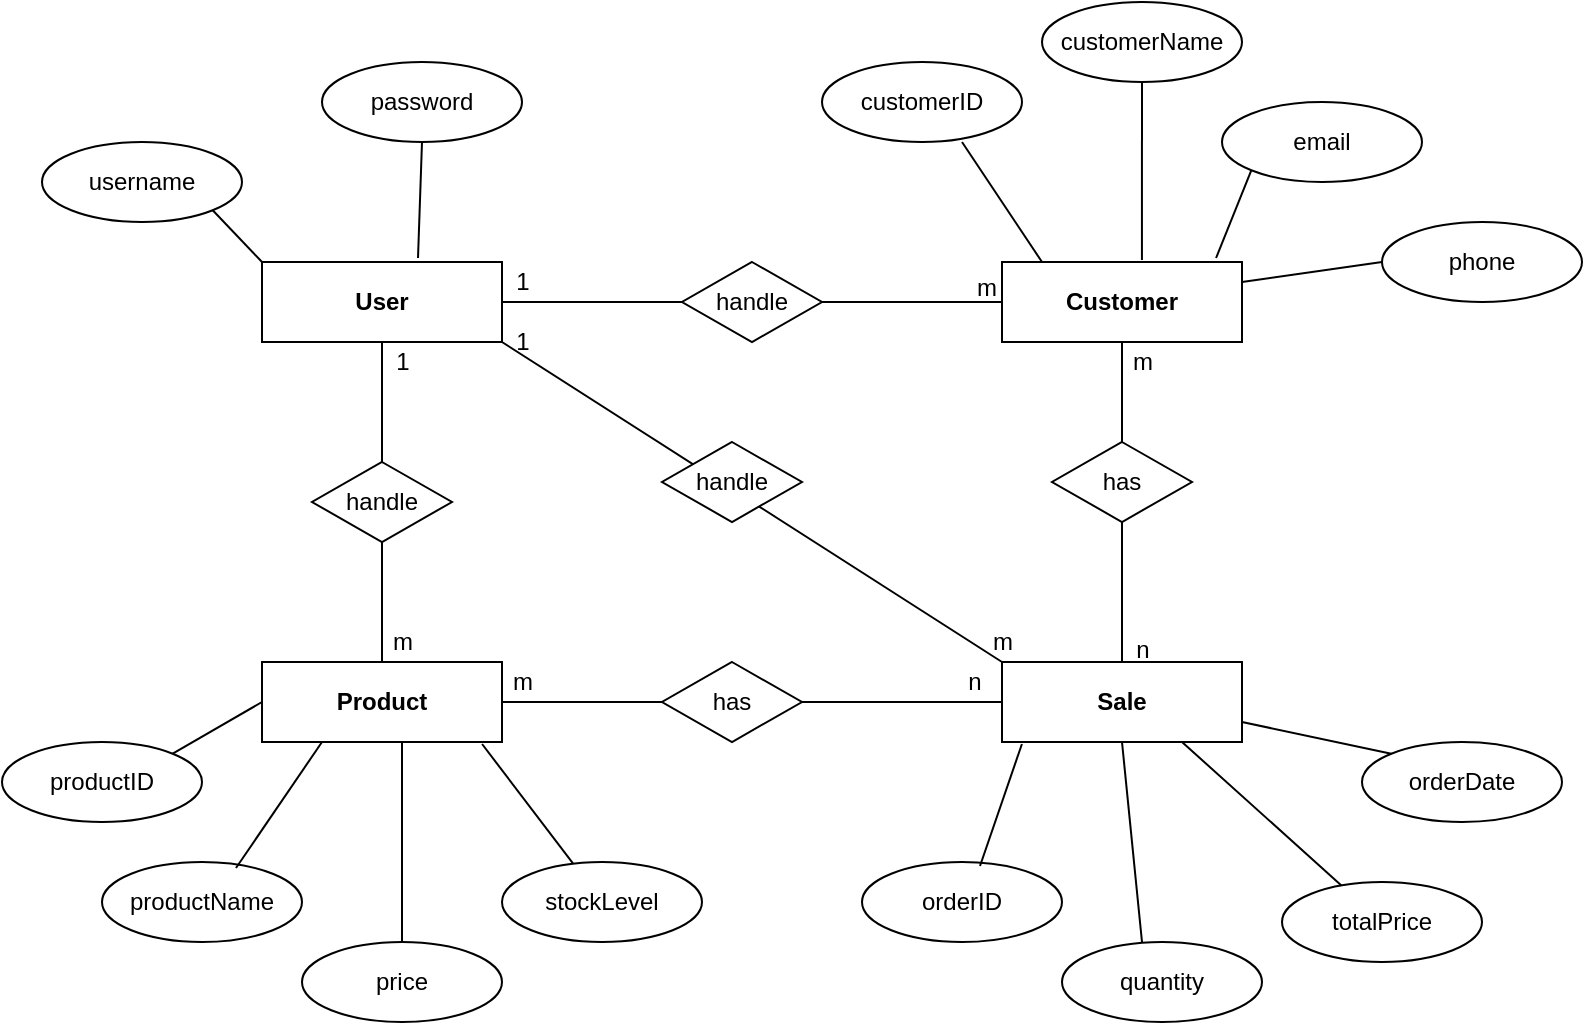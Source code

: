 <mxfile version="20.8.16" type="device"><diagram name="Page-1" id="_gx3PlZuvQZiriYOpws2"><mxGraphModel dx="864" dy="512" grid="1" gridSize="10" guides="1" tooltips="1" connect="1" arrows="1" fold="1" page="1" pageScale="1" pageWidth="827" pageHeight="1169" math="0" shadow="0"><root><mxCell id="0"/><mxCell id="1" parent="0"/><mxCell id="r2A5-_N-lfSpa0R2aoeu-1" value="&lt;b&gt;User&lt;/b&gt;" style="rounded=0;whiteSpace=wrap;html=1;" parent="1" vertex="1"><mxGeometry x="150" y="160" width="120" height="40" as="geometry"/></mxCell><mxCell id="r2A5-_N-lfSpa0R2aoeu-2" value="&lt;b&gt;Customer&lt;/b&gt;" style="rounded=0;whiteSpace=wrap;html=1;" parent="1" vertex="1"><mxGeometry x="520" y="160" width="120" height="40" as="geometry"/></mxCell><mxCell id="r2A5-_N-lfSpa0R2aoeu-3" value="&lt;b&gt;Product&lt;/b&gt;" style="rounded=0;whiteSpace=wrap;html=1;" parent="1" vertex="1"><mxGeometry x="150" y="360" width="120" height="40" as="geometry"/></mxCell><mxCell id="r2A5-_N-lfSpa0R2aoeu-4" value="&lt;b&gt;Sale&lt;/b&gt;" style="rounded=0;whiteSpace=wrap;html=1;" parent="1" vertex="1"><mxGeometry x="520" y="360" width="120" height="40" as="geometry"/></mxCell><mxCell id="r2A5-_N-lfSpa0R2aoeu-5" value="username" style="ellipse;whiteSpace=wrap;html=1;" parent="1" vertex="1"><mxGeometry x="40" y="100" width="100" height="40" as="geometry"/></mxCell><mxCell id="r2A5-_N-lfSpa0R2aoeu-6" value="password" style="ellipse;whiteSpace=wrap;html=1;" parent="1" vertex="1"><mxGeometry x="180" y="60" width="100" height="40" as="geometry"/></mxCell><mxCell id="r2A5-_N-lfSpa0R2aoeu-7" value="customerID" style="ellipse;whiteSpace=wrap;html=1;" parent="1" vertex="1"><mxGeometry x="430" y="60" width="100" height="40" as="geometry"/></mxCell><mxCell id="r2A5-_N-lfSpa0R2aoeu-8" value="customerName" style="ellipse;whiteSpace=wrap;html=1;" parent="1" vertex="1"><mxGeometry x="540" y="30" width="100" height="40" as="geometry"/></mxCell><mxCell id="r2A5-_N-lfSpa0R2aoeu-10" value="email" style="ellipse;whiteSpace=wrap;html=1;" parent="1" vertex="1"><mxGeometry x="630" y="80" width="100" height="40" as="geometry"/></mxCell><mxCell id="r2A5-_N-lfSpa0R2aoeu-11" value="phone" style="ellipse;whiteSpace=wrap;html=1;" parent="1" vertex="1"><mxGeometry x="710" y="140" width="100" height="40" as="geometry"/></mxCell><mxCell id="r2A5-_N-lfSpa0R2aoeu-12" value="productID" style="ellipse;whiteSpace=wrap;html=1;" parent="1" vertex="1"><mxGeometry x="20" y="400" width="100" height="40" as="geometry"/></mxCell><mxCell id="r2A5-_N-lfSpa0R2aoeu-13" value="productName" style="ellipse;whiteSpace=wrap;html=1;" parent="1" vertex="1"><mxGeometry x="70" y="460" width="100" height="40" as="geometry"/></mxCell><mxCell id="r2A5-_N-lfSpa0R2aoeu-14" value="price" style="ellipse;whiteSpace=wrap;html=1;" parent="1" vertex="1"><mxGeometry x="170" y="500" width="100" height="40" as="geometry"/></mxCell><mxCell id="r2A5-_N-lfSpa0R2aoeu-15" value="stockLevel" style="ellipse;whiteSpace=wrap;html=1;" parent="1" vertex="1"><mxGeometry x="270" y="460" width="100" height="40" as="geometry"/></mxCell><mxCell id="r2A5-_N-lfSpa0R2aoeu-16" value="orderID" style="ellipse;whiteSpace=wrap;html=1;" parent="1" vertex="1"><mxGeometry x="450" y="460" width="100" height="40" as="geometry"/></mxCell><mxCell id="r2A5-_N-lfSpa0R2aoeu-17" value="quantity" style="ellipse;whiteSpace=wrap;html=1;" parent="1" vertex="1"><mxGeometry x="550" y="500" width="100" height="40" as="geometry"/></mxCell><mxCell id="r2A5-_N-lfSpa0R2aoeu-18" value="totalPrice" style="ellipse;whiteSpace=wrap;html=1;" parent="1" vertex="1"><mxGeometry x="660" y="470" width="100" height="40" as="geometry"/></mxCell><mxCell id="r2A5-_N-lfSpa0R2aoeu-19" value="orderDate" style="ellipse;whiteSpace=wrap;html=1;" parent="1" vertex="1"><mxGeometry x="700" y="400" width="100" height="40" as="geometry"/></mxCell><mxCell id="r2A5-_N-lfSpa0R2aoeu-20" value="" style="endArrow=none;html=1;rounded=0;exitX=1;exitY=1;exitDx=0;exitDy=0;entryX=0;entryY=0;entryDx=0;entryDy=0;" parent="1" source="r2A5-_N-lfSpa0R2aoeu-5" target="r2A5-_N-lfSpa0R2aoeu-1" edge="1"><mxGeometry width="50" height="50" relative="1" as="geometry"><mxPoint x="390" y="360" as="sourcePoint"/><mxPoint x="440" y="310" as="targetPoint"/></mxGeometry></mxCell><mxCell id="r2A5-_N-lfSpa0R2aoeu-21" value="" style="endArrow=none;html=1;rounded=0;entryX=0.5;entryY=1;entryDx=0;entryDy=0;exitX=0.65;exitY=-0.05;exitDx=0;exitDy=0;exitPerimeter=0;" parent="1" source="r2A5-_N-lfSpa0R2aoeu-1" target="r2A5-_N-lfSpa0R2aoeu-6" edge="1"><mxGeometry width="50" height="50" relative="1" as="geometry"><mxPoint x="390" y="310" as="sourcePoint"/><mxPoint x="440" y="260" as="targetPoint"/></mxGeometry></mxCell><mxCell id="r2A5-_N-lfSpa0R2aoeu-22" value="" style="endArrow=none;html=1;rounded=0;" parent="1" edge="1"><mxGeometry width="50" height="50" relative="1" as="geometry"><mxPoint x="540" y="160" as="sourcePoint"/><mxPoint x="500" y="100" as="targetPoint"/></mxGeometry></mxCell><mxCell id="r2A5-_N-lfSpa0R2aoeu-24" value="" style="endArrow=none;html=1;rounded=0;entryX=0.5;entryY=1;entryDx=0;entryDy=0;exitX=0.583;exitY=-0.025;exitDx=0;exitDy=0;exitPerimeter=0;" parent="1" source="r2A5-_N-lfSpa0R2aoeu-2" target="r2A5-_N-lfSpa0R2aoeu-8" edge="1"><mxGeometry width="50" height="50" relative="1" as="geometry"><mxPoint x="390" y="310" as="sourcePoint"/><mxPoint x="440" y="260" as="targetPoint"/></mxGeometry></mxCell><mxCell id="r2A5-_N-lfSpa0R2aoeu-25" value="" style="endArrow=none;html=1;rounded=0;entryX=0;entryY=1;entryDx=0;entryDy=0;exitX=0.892;exitY=-0.05;exitDx=0;exitDy=0;exitPerimeter=0;" parent="1" source="r2A5-_N-lfSpa0R2aoeu-2" target="r2A5-_N-lfSpa0R2aoeu-10" edge="1"><mxGeometry width="50" height="50" relative="1" as="geometry"><mxPoint x="390" y="280" as="sourcePoint"/><mxPoint x="440" y="230" as="targetPoint"/></mxGeometry></mxCell><mxCell id="r2A5-_N-lfSpa0R2aoeu-26" value="" style="endArrow=none;html=1;rounded=0;entryX=0;entryY=0.5;entryDx=0;entryDy=0;exitX=1;exitY=0.25;exitDx=0;exitDy=0;" parent="1" source="r2A5-_N-lfSpa0R2aoeu-2" target="r2A5-_N-lfSpa0R2aoeu-11" edge="1"><mxGeometry width="50" height="50" relative="1" as="geometry"><mxPoint x="390" y="280" as="sourcePoint"/><mxPoint x="440" y="230" as="targetPoint"/></mxGeometry></mxCell><mxCell id="r2A5-_N-lfSpa0R2aoeu-27" value="" style="endArrow=none;html=1;rounded=0;exitX=1;exitY=0;exitDx=0;exitDy=0;entryX=0;entryY=0.5;entryDx=0;entryDy=0;" parent="1" source="r2A5-_N-lfSpa0R2aoeu-12" target="r2A5-_N-lfSpa0R2aoeu-3" edge="1"><mxGeometry width="50" height="50" relative="1" as="geometry"><mxPoint x="390" y="500" as="sourcePoint"/><mxPoint x="440" y="450" as="targetPoint"/></mxGeometry></mxCell><mxCell id="r2A5-_N-lfSpa0R2aoeu-28" value="" style="endArrow=none;html=1;rounded=0;exitX=0.67;exitY=0.075;exitDx=0;exitDy=0;entryX=0.25;entryY=1;entryDx=0;entryDy=0;exitPerimeter=0;" parent="1" source="r2A5-_N-lfSpa0R2aoeu-13" target="r2A5-_N-lfSpa0R2aoeu-3" edge="1"><mxGeometry width="50" height="50" relative="1" as="geometry"><mxPoint x="390" y="500" as="sourcePoint"/><mxPoint x="440" y="450" as="targetPoint"/></mxGeometry></mxCell><mxCell id="r2A5-_N-lfSpa0R2aoeu-29" value="" style="endArrow=none;html=1;rounded=0;" parent="1" source="r2A5-_N-lfSpa0R2aoeu-14" edge="1"><mxGeometry width="50" height="50" relative="1" as="geometry"><mxPoint x="400" y="510" as="sourcePoint"/><mxPoint x="220" y="400" as="targetPoint"/></mxGeometry></mxCell><mxCell id="r2A5-_N-lfSpa0R2aoeu-30" value="" style="endArrow=none;html=1;rounded=0;entryX=0.917;entryY=1.025;entryDx=0;entryDy=0;entryPerimeter=0;" parent="1" source="r2A5-_N-lfSpa0R2aoeu-15" target="r2A5-_N-lfSpa0R2aoeu-3" edge="1"><mxGeometry width="50" height="50" relative="1" as="geometry"><mxPoint x="410" y="520" as="sourcePoint"/><mxPoint x="260" y="410" as="targetPoint"/></mxGeometry></mxCell><mxCell id="r2A5-_N-lfSpa0R2aoeu-31" value="" style="endArrow=none;html=1;rounded=0;entryX=0.083;entryY=1.025;entryDx=0;entryDy=0;exitX=0.59;exitY=0.05;exitDx=0;exitDy=0;exitPerimeter=0;entryPerimeter=0;" parent="1" source="r2A5-_N-lfSpa0R2aoeu-16" target="r2A5-_N-lfSpa0R2aoeu-4" edge="1"><mxGeometry width="50" height="50" relative="1" as="geometry"><mxPoint x="390" y="500" as="sourcePoint"/><mxPoint x="440" y="450" as="targetPoint"/></mxGeometry></mxCell><mxCell id="r2A5-_N-lfSpa0R2aoeu-32" value="" style="endArrow=none;html=1;rounded=0;entryX=0.5;entryY=1;entryDx=0;entryDy=0;" parent="1" target="r2A5-_N-lfSpa0R2aoeu-4" edge="1"><mxGeometry width="50" height="50" relative="1" as="geometry"><mxPoint x="590" y="500" as="sourcePoint"/><mxPoint x="570" y="410" as="targetPoint"/></mxGeometry></mxCell><mxCell id="r2A5-_N-lfSpa0R2aoeu-33" value="" style="endArrow=none;html=1;rounded=0;" parent="1" source="r2A5-_N-lfSpa0R2aoeu-18" edge="1"><mxGeometry width="50" height="50" relative="1" as="geometry"><mxPoint x="410" y="520" as="sourcePoint"/><mxPoint x="610" y="400" as="targetPoint"/></mxGeometry></mxCell><mxCell id="r2A5-_N-lfSpa0R2aoeu-34" value="" style="endArrow=none;html=1;rounded=0;entryX=1;entryY=0.75;entryDx=0;entryDy=0;exitX=0;exitY=0;exitDx=0;exitDy=0;" parent="1" source="r2A5-_N-lfSpa0R2aoeu-19" target="r2A5-_N-lfSpa0R2aoeu-4" edge="1"><mxGeometry width="50" height="50" relative="1" as="geometry"><mxPoint x="700" y="410" as="sourcePoint"/><mxPoint x="470" y="480" as="targetPoint"/></mxGeometry></mxCell><mxCell id="r2A5-_N-lfSpa0R2aoeu-36" value="" style="endArrow=none;html=1;rounded=0;exitX=1;exitY=0.5;exitDx=0;exitDy=0;entryX=0;entryY=0.5;entryDx=0;entryDy=0;startArrow=none;" parent="1" source="r2A5-_N-lfSpa0R2aoeu-41" target="r2A5-_N-lfSpa0R2aoeu-2" edge="1"><mxGeometry width="50" height="50" relative="1" as="geometry"><mxPoint x="290" y="200" as="sourcePoint"/><mxPoint x="440" y="320" as="targetPoint"/></mxGeometry></mxCell><mxCell id="r2A5-_N-lfSpa0R2aoeu-37" value="" style="endArrow=none;html=1;rounded=0;entryX=0.5;entryY=1;entryDx=0;entryDy=0;" parent="1" source="r2A5-_N-lfSpa0R2aoeu-3" target="r2A5-_N-lfSpa0R2aoeu-1" edge="1"><mxGeometry width="50" height="50" relative="1" as="geometry"><mxPoint x="390" y="370" as="sourcePoint"/><mxPoint x="310" y="270" as="targetPoint"/></mxGeometry></mxCell><mxCell id="r2A5-_N-lfSpa0R2aoeu-38" value="" style="endArrow=none;html=1;rounded=0;entryX=0.5;entryY=1;entryDx=0;entryDy=0;exitX=0.5;exitY=0;exitDx=0;exitDy=0;startArrow=none;" parent="1" source="r2A5-_N-lfSpa0R2aoeu-48" target="r2A5-_N-lfSpa0R2aoeu-2" edge="1"><mxGeometry width="50" height="50" relative="1" as="geometry"><mxPoint x="390" y="360" as="sourcePoint"/><mxPoint x="440" y="310" as="targetPoint"/></mxGeometry></mxCell><mxCell id="r2A5-_N-lfSpa0R2aoeu-39" value="" style="endArrow=none;html=1;rounded=0;exitX=1;exitY=0.5;exitDx=0;exitDy=0;entryX=0;entryY=0.5;entryDx=0;entryDy=0;startArrow=none;" parent="1" source="r2A5-_N-lfSpa0R2aoeu-45" target="r2A5-_N-lfSpa0R2aoeu-4" edge="1"><mxGeometry width="50" height="50" relative="1" as="geometry"><mxPoint x="390" y="360" as="sourcePoint"/><mxPoint x="440" y="310" as="targetPoint"/></mxGeometry></mxCell><mxCell id="r2A5-_N-lfSpa0R2aoeu-40" value="" style="endArrow=none;html=1;rounded=0;entryX=1;entryY=1;entryDx=0;entryDy=0;exitX=0;exitY=0;exitDx=0;exitDy=0;" parent="1" source="r2A5-_N-lfSpa0R2aoeu-4" target="r2A5-_N-lfSpa0R2aoeu-1" edge="1"><mxGeometry width="50" height="50" relative="1" as="geometry"><mxPoint x="390" y="360" as="sourcePoint"/><mxPoint x="440" y="310" as="targetPoint"/></mxGeometry></mxCell><mxCell id="r2A5-_N-lfSpa0R2aoeu-42" value="" style="endArrow=none;html=1;rounded=0;exitX=1;exitY=0.5;exitDx=0;exitDy=0;entryX=0;entryY=0.5;entryDx=0;entryDy=0;" parent="1" source="r2A5-_N-lfSpa0R2aoeu-1" target="r2A5-_N-lfSpa0R2aoeu-41" edge="1"><mxGeometry width="50" height="50" relative="1" as="geometry"><mxPoint x="270" y="180" as="sourcePoint"/><mxPoint x="520" y="180" as="targetPoint"/></mxGeometry></mxCell><mxCell id="r2A5-_N-lfSpa0R2aoeu-41" value="handle" style="rhombus;whiteSpace=wrap;html=1;" parent="1" vertex="1"><mxGeometry x="360" y="160" width="70" height="40" as="geometry"/></mxCell><mxCell id="r2A5-_N-lfSpa0R2aoeu-43" value="handle" style="rhombus;whiteSpace=wrap;html=1;" parent="1" vertex="1"><mxGeometry x="175" y="260" width="70" height="40" as="geometry"/></mxCell><mxCell id="r2A5-_N-lfSpa0R2aoeu-44" value="handle" style="rhombus;whiteSpace=wrap;html=1;" parent="1" vertex="1"><mxGeometry x="350" y="250" width="70" height="40" as="geometry"/></mxCell><mxCell id="r2A5-_N-lfSpa0R2aoeu-46" value="" style="endArrow=none;html=1;rounded=0;exitX=1;exitY=0.5;exitDx=0;exitDy=0;entryX=0;entryY=0.5;entryDx=0;entryDy=0;" parent="1" source="r2A5-_N-lfSpa0R2aoeu-3" target="r2A5-_N-lfSpa0R2aoeu-45" edge="1"><mxGeometry width="50" height="50" relative="1" as="geometry"><mxPoint x="270" y="380" as="sourcePoint"/><mxPoint x="520" y="380" as="targetPoint"/></mxGeometry></mxCell><mxCell id="r2A5-_N-lfSpa0R2aoeu-45" value="has" style="rhombus;whiteSpace=wrap;html=1;" parent="1" vertex="1"><mxGeometry x="350" y="360" width="70" height="40" as="geometry"/></mxCell><mxCell id="r2A5-_N-lfSpa0R2aoeu-49" value="" style="endArrow=none;html=1;rounded=0;entryX=0.5;entryY=1;entryDx=0;entryDy=0;exitX=0.5;exitY=0;exitDx=0;exitDy=0;" parent="1" source="r2A5-_N-lfSpa0R2aoeu-4" target="r2A5-_N-lfSpa0R2aoeu-48" edge="1"><mxGeometry width="50" height="50" relative="1" as="geometry"><mxPoint x="580" y="360" as="sourcePoint"/><mxPoint x="580" y="200" as="targetPoint"/></mxGeometry></mxCell><mxCell id="r2A5-_N-lfSpa0R2aoeu-48" value="has" style="rhombus;whiteSpace=wrap;html=1;" parent="1" vertex="1"><mxGeometry x="545" y="250" width="70" height="40" as="geometry"/></mxCell><mxCell id="r2A5-_N-lfSpa0R2aoeu-50" value="1" style="text;html=1;align=center;verticalAlign=middle;resizable=0;points=[];autosize=1;strokeColor=none;fillColor=none;" parent="1" vertex="1"><mxGeometry x="265" y="155" width="30" height="30" as="geometry"/></mxCell><mxCell id="r2A5-_N-lfSpa0R2aoeu-51" value="m" style="text;html=1;align=center;verticalAlign=middle;resizable=0;points=[];autosize=1;strokeColor=none;fillColor=none;" parent="1" vertex="1"><mxGeometry x="497" y="158" width="30" height="30" as="geometry"/></mxCell><mxCell id="r2A5-_N-lfSpa0R2aoeu-52" value="1" style="text;html=1;align=center;verticalAlign=middle;resizable=0;points=[];autosize=1;strokeColor=none;fillColor=none;" parent="1" vertex="1"><mxGeometry x="205" y="195" width="30" height="30" as="geometry"/></mxCell><mxCell id="r2A5-_N-lfSpa0R2aoeu-53" value="m" style="text;html=1;align=center;verticalAlign=middle;resizable=0;points=[];autosize=1;strokeColor=none;fillColor=none;" parent="1" vertex="1"><mxGeometry x="205" y="335" width="30" height="30" as="geometry"/></mxCell><mxCell id="r2A5-_N-lfSpa0R2aoeu-54" value="1" style="text;html=1;align=center;verticalAlign=middle;resizable=0;points=[];autosize=1;strokeColor=none;fillColor=none;" parent="1" vertex="1"><mxGeometry x="265" y="185" width="30" height="30" as="geometry"/></mxCell><mxCell id="r2A5-_N-lfSpa0R2aoeu-55" value="m" style="text;html=1;align=center;verticalAlign=middle;resizable=0;points=[];autosize=1;strokeColor=none;fillColor=none;" parent="1" vertex="1"><mxGeometry x="505" y="335" width="30" height="30" as="geometry"/></mxCell><mxCell id="r2A5-_N-lfSpa0R2aoeu-57" value="m" style="text;html=1;align=center;verticalAlign=middle;resizable=0;points=[];autosize=1;strokeColor=none;fillColor=none;" parent="1" vertex="1"><mxGeometry x="575" y="195" width="30" height="30" as="geometry"/></mxCell><mxCell id="r2A5-_N-lfSpa0R2aoeu-58" value="n" style="text;html=1;align=center;verticalAlign=middle;resizable=0;points=[];autosize=1;strokeColor=none;fillColor=none;" parent="1" vertex="1"><mxGeometry x="575" y="339" width="30" height="30" as="geometry"/></mxCell><mxCell id="r2A5-_N-lfSpa0R2aoeu-59" value="m" style="text;html=1;align=center;verticalAlign=middle;resizable=0;points=[];autosize=1;strokeColor=none;fillColor=none;" parent="1" vertex="1"><mxGeometry x="265" y="355" width="30" height="30" as="geometry"/></mxCell><mxCell id="r2A5-_N-lfSpa0R2aoeu-60" value="n" style="text;html=1;align=center;verticalAlign=middle;resizable=0;points=[];autosize=1;strokeColor=none;fillColor=none;" parent="1" vertex="1"><mxGeometry x="491" y="355" width="30" height="30" as="geometry"/></mxCell></root></mxGraphModel></diagram></mxfile>